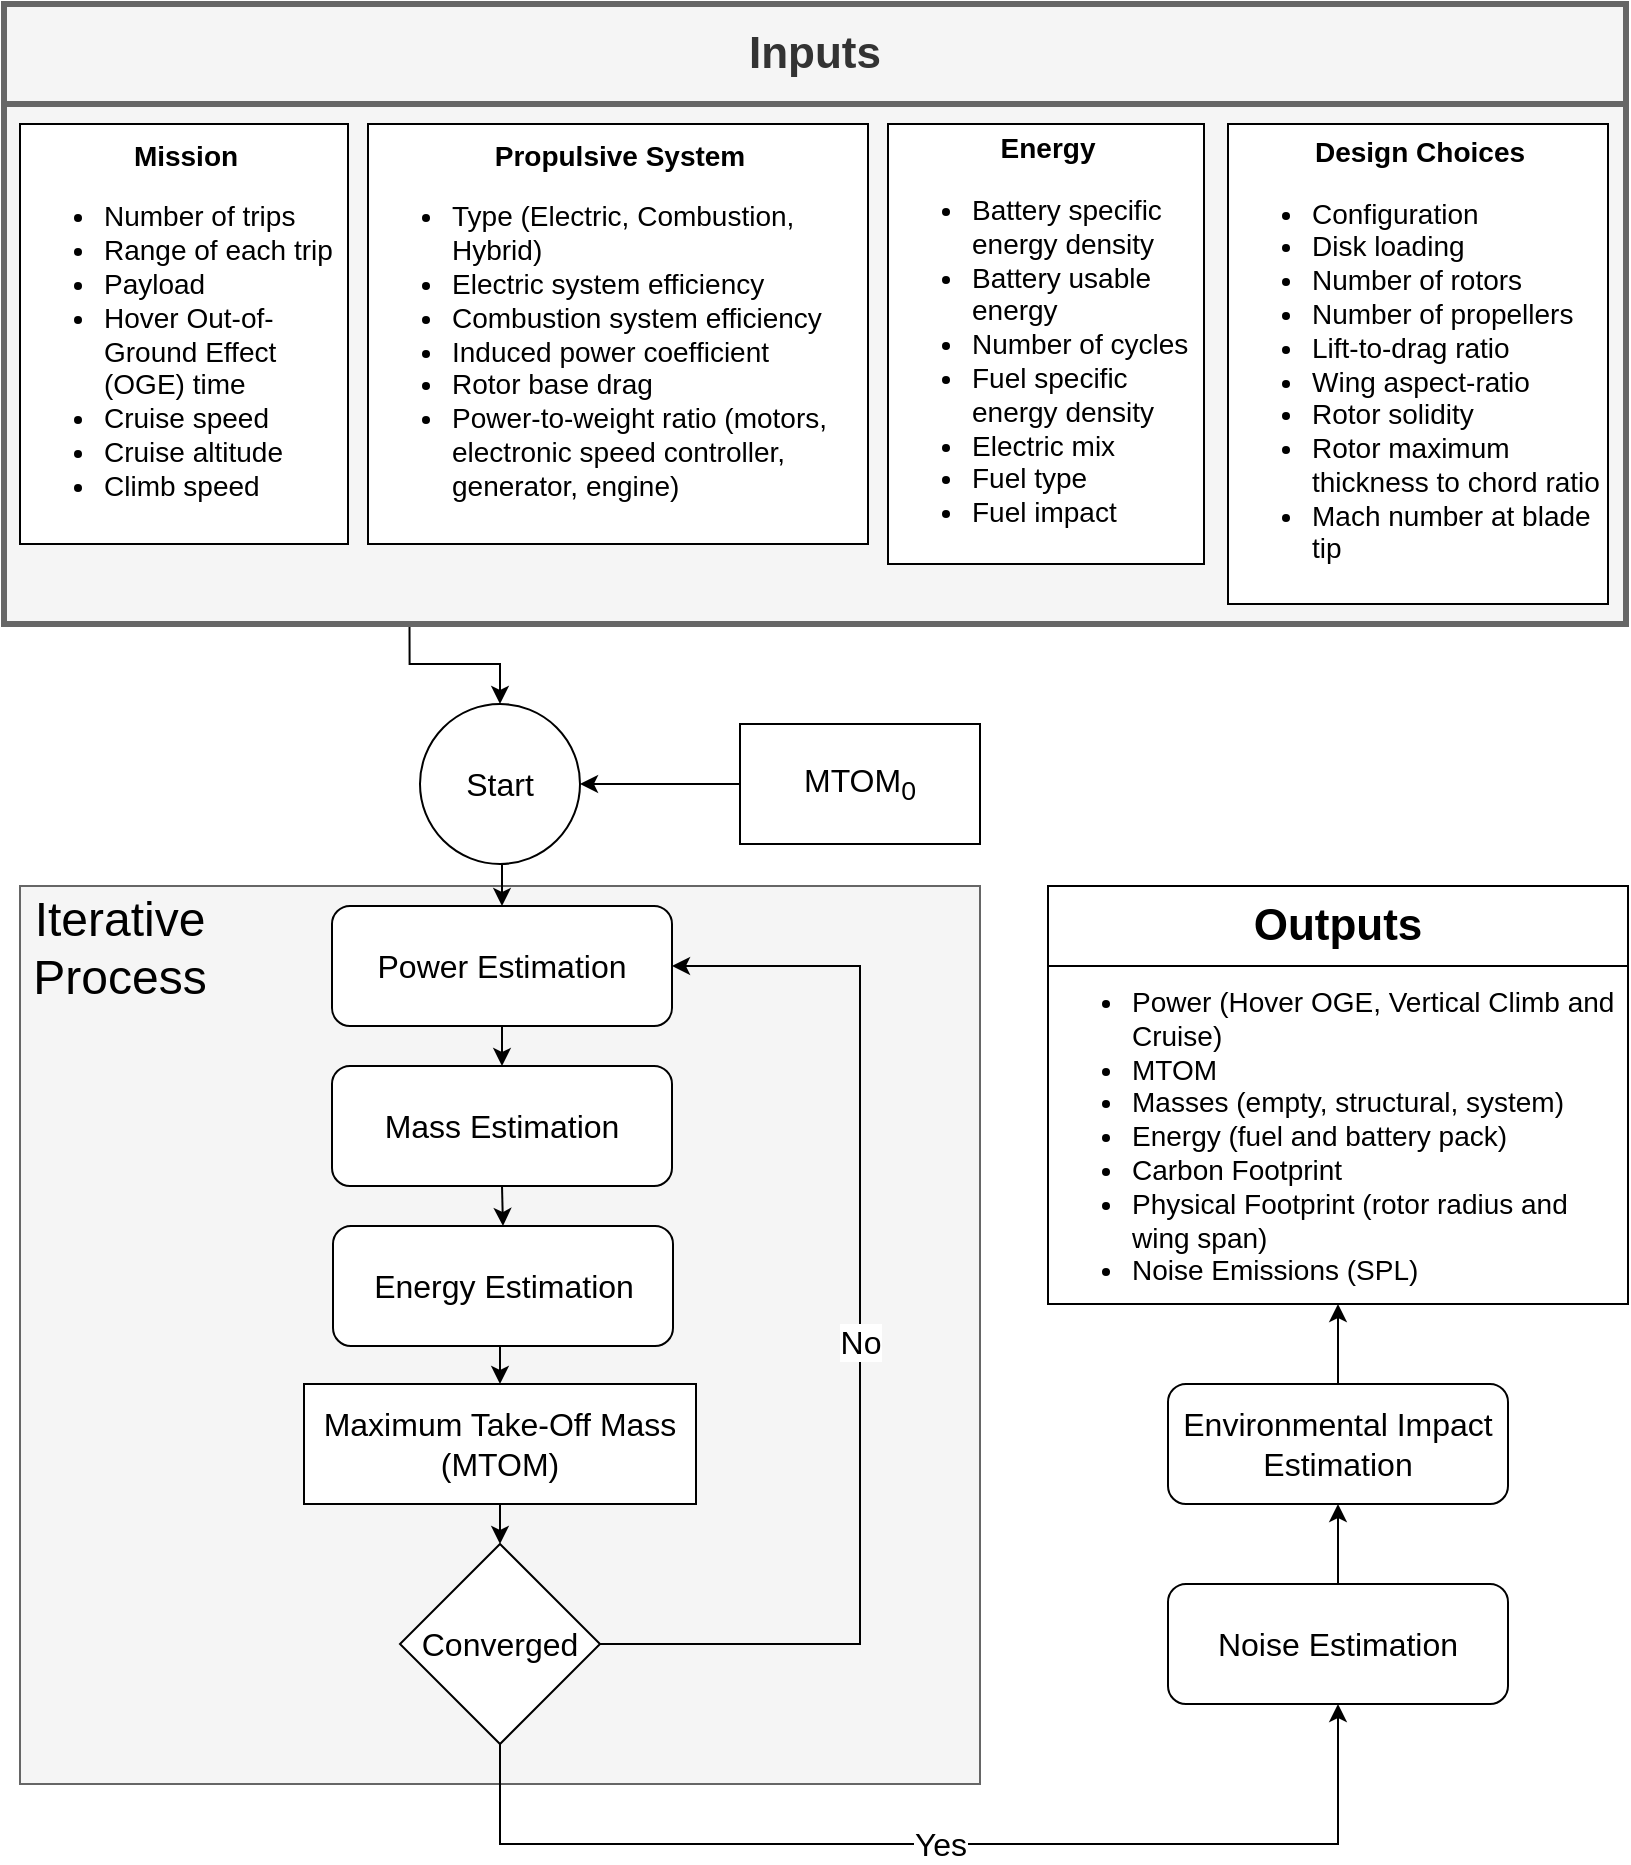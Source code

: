 <mxfile version="13.9.2" type="device"><diagram id="C5RBs43oDa-KdzZeNtuy" name="Page-1"><mxGraphModel dx="1038" dy="575" grid="1" gridSize="10" guides="1" tooltips="1" connect="1" arrows="1" fold="1" page="1" pageScale="1" pageWidth="827" pageHeight="1169" math="0" shadow="0"><root><mxCell id="WIyWlLk6GJQsqaUBKTNV-0"/><mxCell id="WIyWlLk6GJQsqaUBKTNV-1" parent="WIyWlLk6GJQsqaUBKTNV-0"/><mxCell id="t-t1iTrlr3ZgPzXHt-be-32" value="" style="rounded=0;whiteSpace=wrap;html=1;strokeWidth=1;fontSize=16;fillColor=#f5f5f5;strokeColor=#666666;fontColor=#333333;" parent="WIyWlLk6GJQsqaUBKTNV-1" vertex="1"><mxGeometry x="16" y="451" width="480" height="449" as="geometry"/></mxCell><mxCell id="65WdGxtmk00HPJgRZKnP-3" style="edgeStyle=orthogonalEdgeStyle;rounded=0;orthogonalLoop=1;jettySize=auto;html=1;exitX=0.25;exitY=1;exitDx=0;exitDy=0;entryX=0.5;entryY=0;entryDx=0;entryDy=0;" parent="WIyWlLk6GJQsqaUBKTNV-1" source="t-t1iTrlr3ZgPzXHt-be-11" target="t-t1iTrlr3ZgPzXHt-be-18" edge="1"><mxGeometry relative="1" as="geometry"/></mxCell><mxCell id="t-t1iTrlr3ZgPzXHt-be-11" value="" style="rounded=0;whiteSpace=wrap;html=1;fontSize=24;fillColor=#f5f5f5;strokeColor=#666666;fontColor=#333333;strokeWidth=3;" parent="WIyWlLk6GJQsqaUBKTNV-1" vertex="1"><mxGeometry x="8" y="60" width="811" height="260" as="geometry"/></mxCell><mxCell id="t-t1iTrlr3ZgPzXHt-be-0" value="&lt;div style=&quot;font-size: 14px&quot; align=&quot;center&quot;&gt;&lt;b style=&quot;font-size: 14px&quot;&gt;Mission&lt;/b&gt;&lt;/div&gt;&lt;div style=&quot;font-size: 14px&quot; align=&quot;left&quot;&gt;&lt;ul style=&quot;font-size: 14px&quot;&gt;&lt;li style=&quot;font-size: 14px&quot;&gt;Number of trips&lt;/li&gt;&lt;li style=&quot;font-size: 14px&quot;&gt;Range of each trip&lt;/li&gt;&lt;li style=&quot;font-size: 14px&quot;&gt;Payload&lt;/li&gt;&lt;li style=&quot;font-size: 14px&quot;&gt;Hover Out-of-Ground Effect (OGE) time&lt;/li&gt;&lt;li style=&quot;font-size: 14px&quot;&gt;Cruise speed&lt;/li&gt;&lt;li style=&quot;font-size: 14px&quot;&gt;Cruise altitude&lt;br style=&quot;font-size: 14px&quot;&gt;&lt;/li&gt;&lt;li style=&quot;font-size: 14px&quot;&gt;Climb speed&lt;br style=&quot;font-size: 14px&quot;&gt;&lt;/li&gt;&lt;/ul&gt;&lt;/div&gt;" style="rounded=0;whiteSpace=wrap;html=1;align=left;fontSize=14;" parent="WIyWlLk6GJQsqaUBKTNV-1" vertex="1"><mxGeometry x="16" y="70" width="164" height="210" as="geometry"/></mxCell><mxCell id="t-t1iTrlr3ZgPzXHt-be-3" value="&lt;div style=&quot;font-size: 14px&quot; align=&quot;center&quot;&gt;&lt;b style=&quot;font-size: 14px&quot;&gt;Propulsive System&lt;br style=&quot;font-size: 14px&quot;&gt;&lt;/b&gt;&lt;/div&gt;&lt;div style=&quot;font-size: 14px&quot; align=&quot;left&quot;&gt;&lt;ul style=&quot;font-size: 14px&quot;&gt;&lt;li style=&quot;font-size: 14px&quot;&gt;Type (Electric, Combustion, Hybrid)&lt;br style=&quot;font-size: 14px&quot;&gt;&lt;/li&gt;&lt;li style=&quot;font-size: 14px&quot;&gt;Electric system efficiency&lt;/li&gt;&lt;li style=&quot;font-size: 14px&quot;&gt;Combustion system efficiency&lt;br style=&quot;font-size: 14px&quot;&gt;&lt;/li&gt;&lt;li style=&quot;font-size: 14px&quot;&gt;Induced power coefficient&lt;br style=&quot;font-size: 14px&quot;&gt;&lt;/li&gt;&lt;li style=&quot;font-size: 14px&quot;&gt;Rotor base drag&lt;br style=&quot;font-size: 14px&quot;&gt;&lt;/li&gt;&lt;li style=&quot;font-size: 14px&quot;&gt;Power-to-weight ratio (motors, electronic speed controller, generator, engine)&lt;/li&gt;&lt;/ul&gt;&lt;/div&gt;" style="rounded=0;whiteSpace=wrap;html=1;align=left;fontSize=14;" parent="WIyWlLk6GJQsqaUBKTNV-1" vertex="1"><mxGeometry x="190" y="70" width="250" height="210" as="geometry"/></mxCell><mxCell id="t-t1iTrlr3ZgPzXHt-be-5" value="&lt;div style=&quot;font-size: 14px&quot; align=&quot;center&quot;&gt;&lt;b style=&quot;font-size: 14px&quot;&gt;Energy&lt;/b&gt;&lt;/div&gt;&lt;div style=&quot;font-size: 14px&quot; align=&quot;left&quot;&gt;&lt;ul style=&quot;font-size: 14px&quot;&gt;&lt;li style=&quot;font-size: 14px&quot;&gt;Battery specific energy density&lt;br style=&quot;font-size: 14px&quot;&gt;&lt;/li&gt;&lt;li style=&quot;font-size: 14px&quot;&gt;Battery usable energy&lt;/li&gt;&lt;li style=&quot;font-size: 14px&quot;&gt;Number of cycles&lt;br&gt;&lt;/li&gt;&lt;li style=&quot;font-size: 14px&quot;&gt;Fuel specific energy density&lt;/li&gt;&lt;li style=&quot;font-size: 14px&quot;&gt;Electric mix&lt;/li&gt;&lt;li style=&quot;font-size: 14px&quot;&gt;Fuel type&lt;br&gt;&lt;/li&gt;&lt;li style=&quot;font-size: 14px&quot;&gt;Fuel impact&lt;br&gt;&lt;/li&gt;&lt;/ul&gt;&lt;/div&gt;" style="rounded=0;whiteSpace=wrap;html=1;align=left;fontSize=14;" parent="WIyWlLk6GJQsqaUBKTNV-1" vertex="1"><mxGeometry x="450" y="70" width="158" height="220" as="geometry"/></mxCell><mxCell id="t-t1iTrlr3ZgPzXHt-be-6" value="&lt;div style=&quot;font-size: 14px&quot; align=&quot;center&quot;&gt;&lt;b style=&quot;font-size: 14px&quot;&gt;Design Choices&lt;br style=&quot;font-size: 14px&quot;&gt;&lt;/b&gt;&lt;/div&gt;&lt;div style=&quot;font-size: 14px&quot; align=&quot;left&quot;&gt;&lt;ul style=&quot;font-size: 14px&quot;&gt;&lt;li style=&quot;font-size: 14px&quot;&gt;Configuration&lt;/li&gt;&lt;li style=&quot;font-size: 14px&quot;&gt;Disk loading&lt;br style=&quot;font-size: 14px&quot;&gt;&lt;/li&gt;&lt;li style=&quot;font-size: 14px&quot;&gt;Number of rotors&lt;/li&gt;&lt;li style=&quot;font-size: 14px&quot;&gt;Number of propellers&lt;br style=&quot;font-size: 14px&quot;&gt;&lt;/li&gt;&lt;li style=&quot;font-size: 14px&quot;&gt;Lift-to-drag ratio&lt;br style=&quot;font-size: 14px&quot;&gt;&lt;/li&gt;&lt;li style=&quot;font-size: 14px&quot;&gt;Wing aspect-ratio&lt;/li&gt;&lt;li style=&quot;font-size: 14px&quot;&gt;Rotor solidity&lt;/li&gt;&lt;li style=&quot;font-size: 14px&quot;&gt;Rotor maximum thickness to chord ratio&lt;br&gt;&lt;/li&gt;&lt;li style=&quot;font-size: 14px&quot;&gt;Mach number at blade tip&lt;/li&gt;&lt;/ul&gt;&lt;/div&gt;" style="rounded=0;whiteSpace=wrap;html=1;align=left;fontSize=14;" parent="WIyWlLk6GJQsqaUBKTNV-1" vertex="1"><mxGeometry x="620" y="70" width="190" height="240" as="geometry"/></mxCell><mxCell id="t-t1iTrlr3ZgPzXHt-be-8" value="&lt;b style=&quot;font-size: 22px;&quot;&gt;Inputs&lt;/b&gt;" style="rounded=0;whiteSpace=wrap;html=1;fontSize=22;fillColor=#f5f5f5;strokeColor=#666666;fontColor=#333333;strokeWidth=3;" parent="WIyWlLk6GJQsqaUBKTNV-1" vertex="1"><mxGeometry x="8" y="10" width="811" height="50" as="geometry"/></mxCell><mxCell id="t-t1iTrlr3ZgPzXHt-be-24" style="edgeStyle=orthogonalEdgeStyle;rounded=0;orthogonalLoop=1;jettySize=auto;html=1;exitX=0.5;exitY=1;exitDx=0;exitDy=0;entryX=0.5;entryY=0;entryDx=0;entryDy=0;fontSize=16;" parent="WIyWlLk6GJQsqaUBKTNV-1" source="t-t1iTrlr3ZgPzXHt-be-12" target="t-t1iTrlr3ZgPzXHt-be-13" edge="1"><mxGeometry relative="1" as="geometry"/></mxCell><mxCell id="t-t1iTrlr3ZgPzXHt-be-12" value="Power Estimation" style="rounded=1;whiteSpace=wrap;html=1;strokeWidth=1;fontSize=16;" parent="WIyWlLk6GJQsqaUBKTNV-1" vertex="1"><mxGeometry x="172" y="461" width="170" height="60" as="geometry"/></mxCell><mxCell id="t-t1iTrlr3ZgPzXHt-be-23" style="edgeStyle=orthogonalEdgeStyle;rounded=0;orthogonalLoop=1;jettySize=auto;html=1;exitX=0.5;exitY=1;exitDx=0;exitDy=0;entryX=0.5;entryY=0;entryDx=0;entryDy=0;fontSize=16;" parent="WIyWlLk6GJQsqaUBKTNV-1" source="t-t1iTrlr3ZgPzXHt-be-13" target="t-t1iTrlr3ZgPzXHt-be-15" edge="1"><mxGeometry relative="1" as="geometry"/></mxCell><mxCell id="t-t1iTrlr3ZgPzXHt-be-13" value="Mass Estimation" style="rounded=1;whiteSpace=wrap;html=1;strokeWidth=1;fontSize=16;" parent="WIyWlLk6GJQsqaUBKTNV-1" vertex="1"><mxGeometry x="172" y="541" width="170" height="60" as="geometry"/></mxCell><mxCell id="K6mIZaGRy-xq3MomkOKl-0" style="edgeStyle=orthogonalEdgeStyle;rounded=0;orthogonalLoop=1;jettySize=auto;html=1;exitX=0.5;exitY=1;exitDx=0;exitDy=0;entryX=0.5;entryY=0;entryDx=0;entryDy=0;" parent="WIyWlLk6GJQsqaUBKTNV-1" source="t-t1iTrlr3ZgPzXHt-be-15" target="t-t1iTrlr3ZgPzXHt-be-17" edge="1"><mxGeometry relative="1" as="geometry"/></mxCell><mxCell id="t-t1iTrlr3ZgPzXHt-be-15" value="Energy Estimation" style="rounded=1;whiteSpace=wrap;html=1;strokeWidth=1;fontSize=16;" parent="WIyWlLk6GJQsqaUBKTNV-1" vertex="1"><mxGeometry x="172.5" y="621" width="170" height="60" as="geometry"/></mxCell><mxCell id="t-t1iTrlr3ZgPzXHt-be-21" style="edgeStyle=orthogonalEdgeStyle;rounded=0;orthogonalLoop=1;jettySize=auto;html=1;exitX=0.5;exitY=1;exitDx=0;exitDy=0;entryX=0.5;entryY=0;entryDx=0;entryDy=0;fontSize=16;" parent="WIyWlLk6GJQsqaUBKTNV-1" source="t-t1iTrlr3ZgPzXHt-be-17" target="t-t1iTrlr3ZgPzXHt-be-20" edge="1"><mxGeometry relative="1" as="geometry"/></mxCell><mxCell id="t-t1iTrlr3ZgPzXHt-be-17" value="Maximum Take-Off Mass (MTOM)" style="rounded=0;whiteSpace=wrap;html=1;strokeWidth=1;fontSize=16;" parent="WIyWlLk6GJQsqaUBKTNV-1" vertex="1"><mxGeometry x="158" y="700" width="196" height="60" as="geometry"/></mxCell><mxCell id="t-t1iTrlr3ZgPzXHt-be-27" style="edgeStyle=orthogonalEdgeStyle;rounded=0;orthogonalLoop=1;jettySize=auto;html=1;exitX=0.5;exitY=1;exitDx=0;exitDy=0;entryX=0.5;entryY=0;entryDx=0;entryDy=0;fontSize=16;" parent="WIyWlLk6GJQsqaUBKTNV-1" source="t-t1iTrlr3ZgPzXHt-be-18" target="t-t1iTrlr3ZgPzXHt-be-12" edge="1"><mxGeometry relative="1" as="geometry"/></mxCell><mxCell id="t-t1iTrlr3ZgPzXHt-be-18" value="Start" style="ellipse;whiteSpace=wrap;html=1;aspect=fixed;strokeWidth=1;fontSize=16;" parent="WIyWlLk6GJQsqaUBKTNV-1" vertex="1"><mxGeometry x="216" y="360" width="80" height="80" as="geometry"/></mxCell><mxCell id="t-t1iTrlr3ZgPzXHt-be-25" style="edgeStyle=orthogonalEdgeStyle;rounded=0;orthogonalLoop=1;jettySize=auto;html=1;exitX=0;exitY=0.5;exitDx=0;exitDy=0;fontSize=16;" parent="WIyWlLk6GJQsqaUBKTNV-1" source="t-t1iTrlr3ZgPzXHt-be-19" target="t-t1iTrlr3ZgPzXHt-be-18" edge="1"><mxGeometry relative="1" as="geometry"/></mxCell><mxCell id="t-t1iTrlr3ZgPzXHt-be-19" value="MTOM&lt;sub&gt;0&lt;/sub&gt;" style="rounded=0;whiteSpace=wrap;html=1;strokeWidth=1;fontSize=16;" parent="WIyWlLk6GJQsqaUBKTNV-1" vertex="1"><mxGeometry x="376" y="370" width="120" height="60" as="geometry"/></mxCell><mxCell id="t-t1iTrlr3ZgPzXHt-be-28" value="No" style="edgeStyle=orthogonalEdgeStyle;rounded=0;orthogonalLoop=1;jettySize=auto;html=1;exitX=1;exitY=0.5;exitDx=0;exitDy=0;entryX=1;entryY=0.5;entryDx=0;entryDy=0;fontSize=16;" parent="WIyWlLk6GJQsqaUBKTNV-1" source="t-t1iTrlr3ZgPzXHt-be-20" target="t-t1iTrlr3ZgPzXHt-be-12" edge="1"><mxGeometry relative="1" as="geometry"><Array as="points"><mxPoint x="436" y="830"/><mxPoint x="436" y="491"/></Array></mxGeometry></mxCell><mxCell id="K6mIZaGRy-xq3MomkOKl-1" value="&lt;font style=&quot;font-size: 16px&quot;&gt;Yes&lt;/font&gt;" style="edgeStyle=orthogonalEdgeStyle;rounded=0;orthogonalLoop=1;jettySize=auto;html=1;exitX=0.5;exitY=1;exitDx=0;exitDy=0;entryX=0.5;entryY=1;entryDx=0;entryDy=0;" parent="WIyWlLk6GJQsqaUBKTNV-1" source="t-t1iTrlr3ZgPzXHt-be-20" target="65WdGxtmk00HPJgRZKnP-0" edge="1"><mxGeometry relative="1" as="geometry"><Array as="points"><mxPoint x="256" y="930"/><mxPoint x="675" y="930"/></Array></mxGeometry></mxCell><mxCell id="t-t1iTrlr3ZgPzXHt-be-20" value="Converged" style="rhombus;whiteSpace=wrap;html=1;strokeWidth=1;fontSize=16;" parent="WIyWlLk6GJQsqaUBKTNV-1" vertex="1"><mxGeometry x="206" y="780" width="100" height="100" as="geometry"/></mxCell><mxCell id="t-t1iTrlr3ZgPzXHt-be-29" value="Outputs" style="rounded=0;whiteSpace=wrap;html=1;strokeWidth=1;fontSize=22;fontStyle=1" parent="WIyWlLk6GJQsqaUBKTNV-1" vertex="1"><mxGeometry x="530" y="451" width="290" height="40" as="geometry"/></mxCell><mxCell id="t-t1iTrlr3ZgPzXHt-be-33" value="&lt;ul style=&quot;font-size: 14px&quot;&gt;&lt;li style=&quot;font-size: 14px&quot;&gt;Power (Hover OGE, Vertical Climb and Cruise)&lt;/li&gt;&lt;li style=&quot;font-size: 14px&quot;&gt;MTOM&lt;br&gt;&lt;/li&gt;&lt;li style=&quot;font-size: 14px&quot;&gt;Masses (empty, structural, system)&lt;/li&gt;&lt;li style=&quot;font-size: 14px&quot;&gt;Energy (fuel and battery pack)&lt;/li&gt;&lt;li style=&quot;font-size: 14px&quot;&gt;Carbon Footprint&lt;br&gt;&lt;/li&gt;&lt;li style=&quot;font-size: 14px&quot;&gt;Physical Footprint (rotor radius and wing span)&lt;/li&gt;&lt;li style=&quot;font-size: 14px&quot;&gt;Noise Emissions (SPL)&lt;/li&gt;&lt;/ul&gt;" style="rounded=0;whiteSpace=wrap;html=1;strokeWidth=1;fontSize=14;align=left;" parent="WIyWlLk6GJQsqaUBKTNV-1" vertex="1"><mxGeometry x="530" y="491" width="290" height="169" as="geometry"/></mxCell><mxCell id="t-t1iTrlr3ZgPzXHt-be-34" value="Iterative Process" style="text;html=1;strokeColor=none;fillColor=none;align=center;verticalAlign=middle;whiteSpace=wrap;rounded=0;fontSize=24;" parent="WIyWlLk6GJQsqaUBKTNV-1" vertex="1"><mxGeometry x="16" y="451" width="100" height="62" as="geometry"/></mxCell><mxCell id="K6mIZaGRy-xq3MomkOKl-3" style="edgeStyle=orthogonalEdgeStyle;rounded=0;orthogonalLoop=1;jettySize=auto;html=1;exitX=0.5;exitY=0;exitDx=0;exitDy=0;entryX=0.5;entryY=1;entryDx=0;entryDy=0;" parent="WIyWlLk6GJQsqaUBKTNV-1" source="OBro8XFYRB-vuNCrscOr-0" target="t-t1iTrlr3ZgPzXHt-be-33" edge="1"><mxGeometry relative="1" as="geometry"/></mxCell><mxCell id="OBro8XFYRB-vuNCrscOr-0" value="Environmental Impact Estimation" style="rounded=1;whiteSpace=wrap;html=1;strokeWidth=1;fontSize=16;" parent="WIyWlLk6GJQsqaUBKTNV-1" vertex="1"><mxGeometry x="590" y="700" width="170" height="60" as="geometry"/></mxCell><mxCell id="K6mIZaGRy-xq3MomkOKl-2" style="edgeStyle=orthogonalEdgeStyle;rounded=0;orthogonalLoop=1;jettySize=auto;html=1;exitX=0.5;exitY=0;exitDx=0;exitDy=0;entryX=0.5;entryY=1;entryDx=0;entryDy=0;" parent="WIyWlLk6GJQsqaUBKTNV-1" source="65WdGxtmk00HPJgRZKnP-0" target="OBro8XFYRB-vuNCrscOr-0" edge="1"><mxGeometry relative="1" as="geometry"/></mxCell><mxCell id="65WdGxtmk00HPJgRZKnP-0" value="Noise Estimation" style="rounded=1;whiteSpace=wrap;html=1;strokeWidth=1;fontSize=16;" parent="WIyWlLk6GJQsqaUBKTNV-1" vertex="1"><mxGeometry x="590" y="800" width="170" height="60" as="geometry"/></mxCell></root></mxGraphModel></diagram></mxfile>